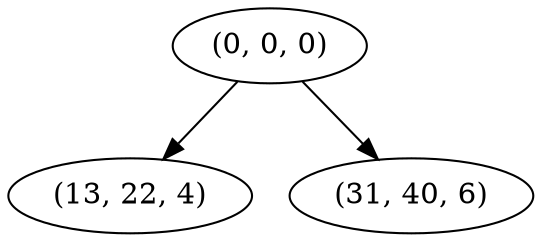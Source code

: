 digraph tree {
    "(0, 0, 0)";
    "(13, 22, 4)";
    "(31, 40, 6)";
    "(0, 0, 0)" -> "(13, 22, 4)";
    "(0, 0, 0)" -> "(31, 40, 6)";
}
